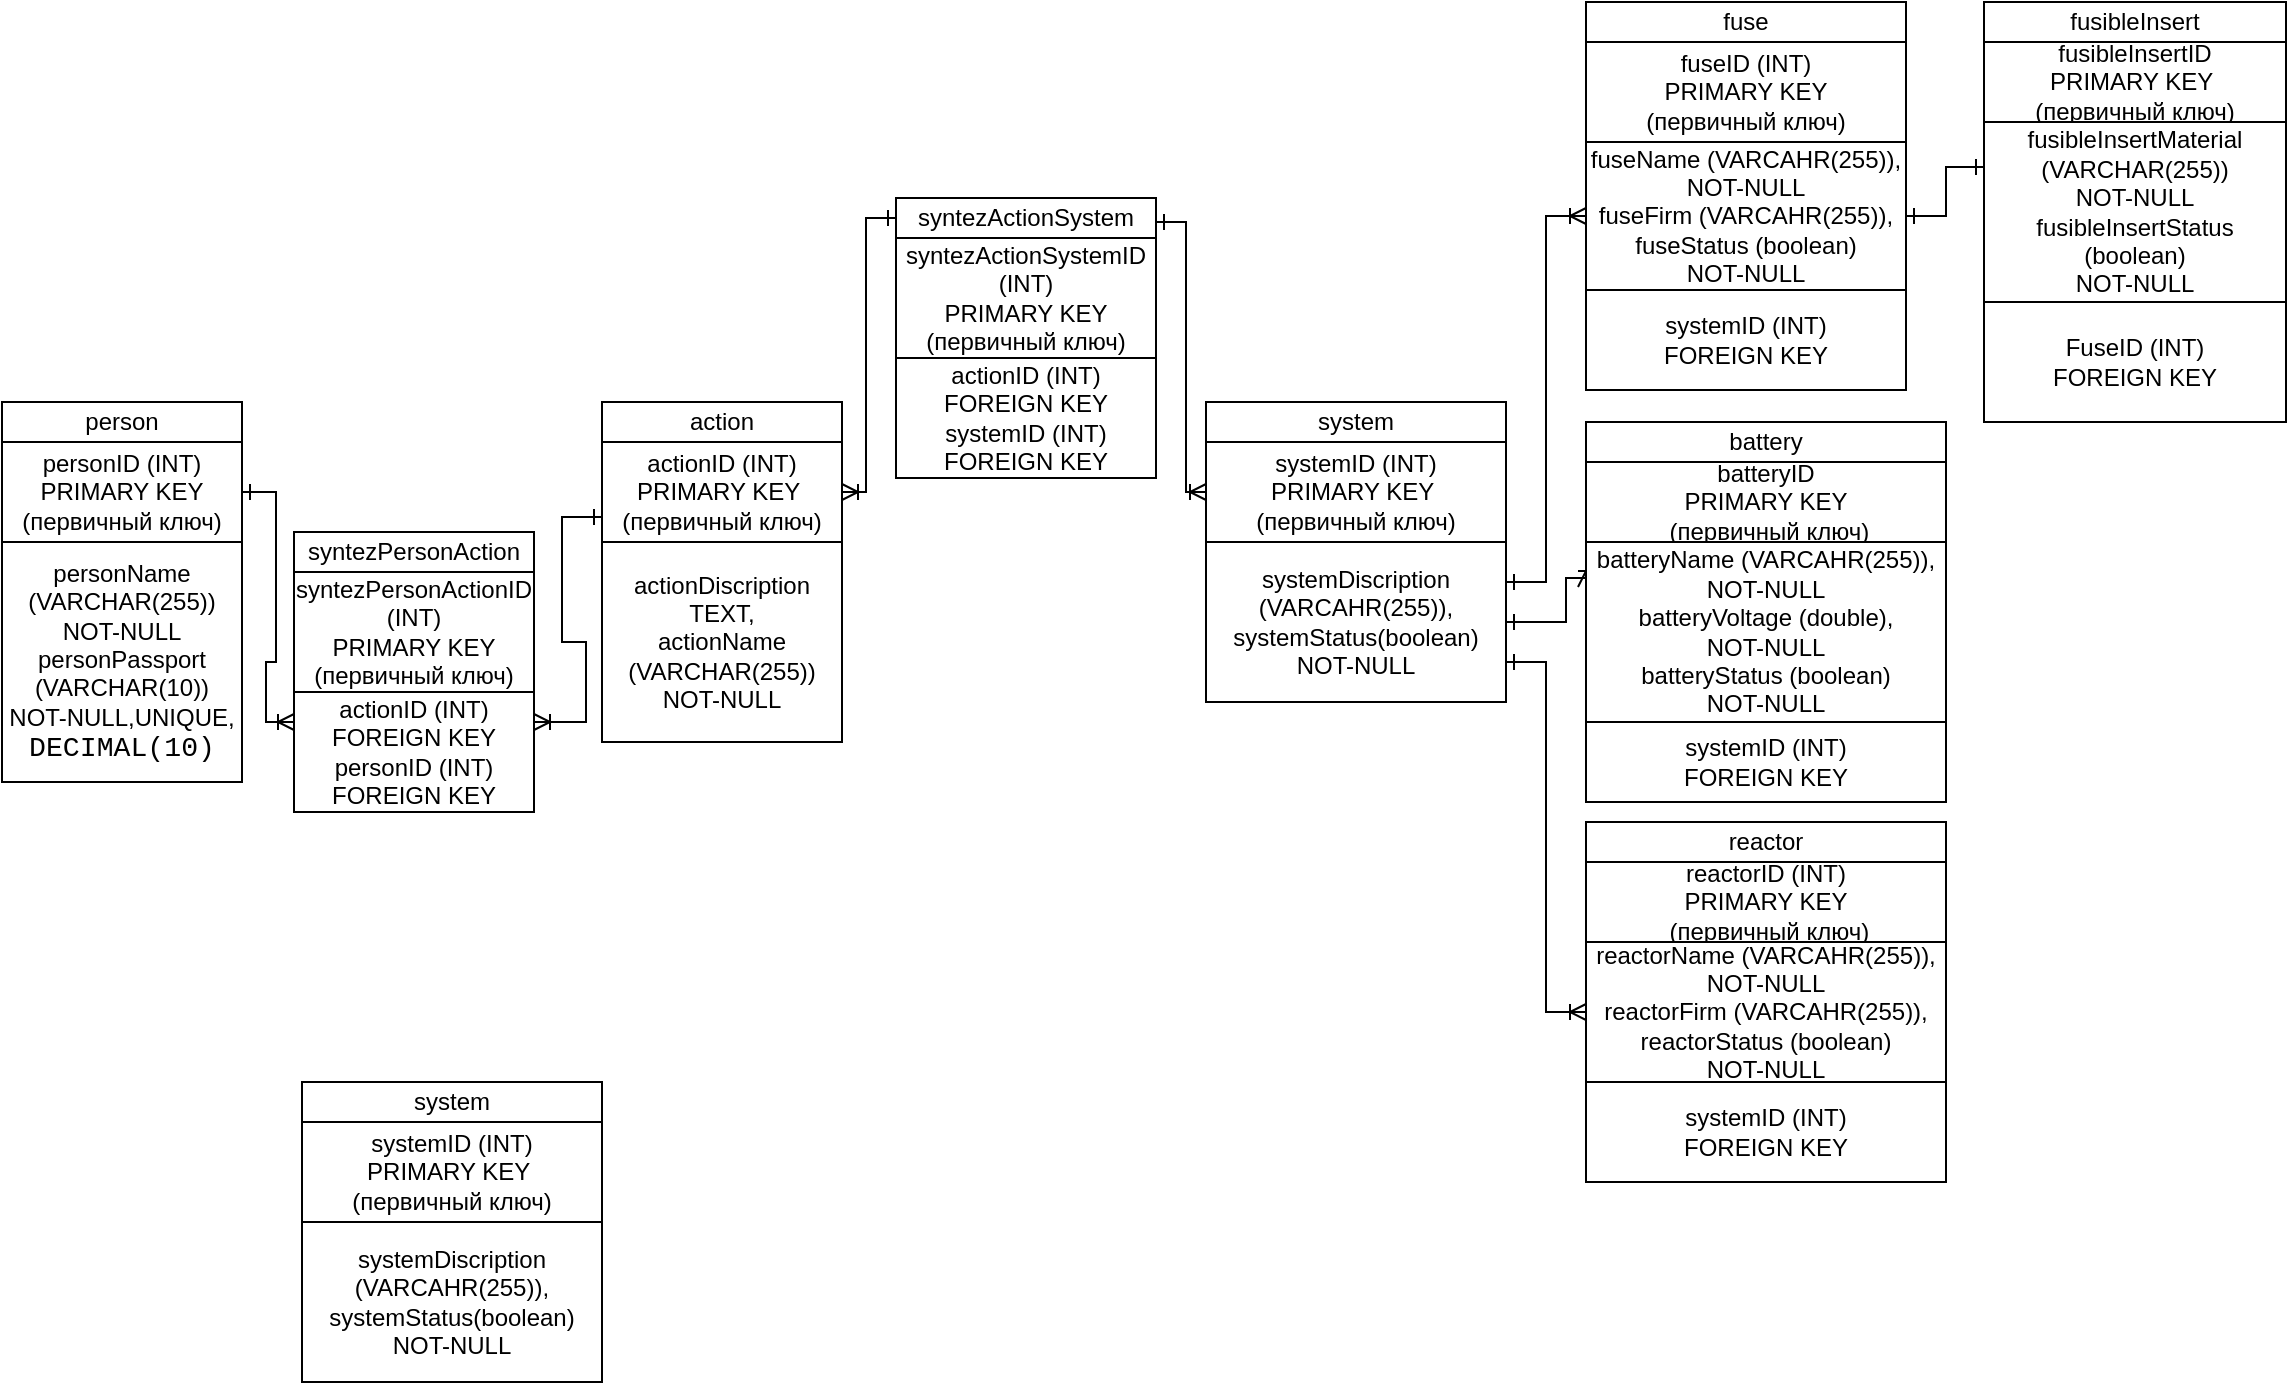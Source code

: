<mxfile version="24.3.1" type="device">
  <diagram name="Страница — 1" id="MFLNSZtbyCIxMrpYzTyM">
    <mxGraphModel dx="2442" dy="2017" grid="1" gridSize="10" guides="1" tooltips="1" connect="1" arrows="1" fold="1" page="1" pageScale="1" pageWidth="827" pageHeight="1169" math="0" shadow="0">
      <root>
        <mxCell id="0" />
        <mxCell id="1" parent="0" />
        <mxCell id="_KNcyfrqCAL9563m8uxO-3" value="systemID (INT)&lt;br&gt;PRIMARY KEY&amp;nbsp;&lt;br style=&quot;border-color: var(--border-color);&quot;&gt;(первичный ключ)" style="rounded=0;whiteSpace=wrap;html=1;" parent="1" vertex="1">
          <mxGeometry x="50" y="70" width="150" height="50" as="geometry" />
        </mxCell>
        <mxCell id="_KNcyfrqCAL9563m8uxO-4" value="system" style="rounded=0;whiteSpace=wrap;html=1;" parent="1" vertex="1">
          <mxGeometry x="50" y="50" width="150" height="20" as="geometry" />
        </mxCell>
        <mxCell id="_KNcyfrqCAL9563m8uxO-33" style="edgeStyle=orthogonalEdgeStyle;rounded=0;orthogonalLoop=1;jettySize=auto;html=1;exitX=1;exitY=0.25;exitDx=0;exitDy=0;entryX=0;entryY=0.5;entryDx=0;entryDy=0;endArrow=ERoneToMany;endFill=0;startArrow=ERone;startFill=0;" parent="1" source="_KNcyfrqCAL9563m8uxO-5" target="_KNcyfrqCAL9563m8uxO-14" edge="1">
          <mxGeometry relative="1" as="geometry" />
        </mxCell>
        <mxCell id="_KNcyfrqCAL9563m8uxO-35" style="edgeStyle=orthogonalEdgeStyle;rounded=0;orthogonalLoop=1;jettySize=auto;html=1;exitX=1;exitY=0.75;exitDx=0;exitDy=0;entryX=0;entryY=0.5;entryDx=0;entryDy=0;startArrow=ERone;startFill=0;endArrow=ERoneToMany;endFill=0;" parent="1" source="_KNcyfrqCAL9563m8uxO-5" target="_KNcyfrqCAL9563m8uxO-26" edge="1">
          <mxGeometry relative="1" as="geometry" />
        </mxCell>
        <mxCell id="_KNcyfrqCAL9563m8uxO-36" style="edgeStyle=orthogonalEdgeStyle;rounded=0;orthogonalLoop=1;jettySize=auto;html=1;exitX=1;exitY=0.5;exitDx=0;exitDy=0;entryX=0;entryY=0.25;entryDx=0;entryDy=0;startArrow=ERone;startFill=0;endArrow=ERoneToMany;endFill=0;" parent="1" source="_KNcyfrqCAL9563m8uxO-5" target="_KNcyfrqCAL9563m8uxO-27" edge="1">
          <mxGeometry relative="1" as="geometry">
            <Array as="points">
              <mxPoint x="230" y="160" />
              <mxPoint x="230" y="138" />
            </Array>
          </mxGeometry>
        </mxCell>
        <mxCell id="_KNcyfrqCAL9563m8uxO-5" value="systemDiscription&lt;div&gt;(VARCAHR(255)),&lt;br&gt;systemStatus(boolean)&lt;/div&gt;&lt;div&gt;NOT-NULL&lt;/div&gt;" style="rounded=0;whiteSpace=wrap;html=1;" parent="1" vertex="1">
          <mxGeometry x="50" y="120" width="150" height="80" as="geometry" />
        </mxCell>
        <mxCell id="_KNcyfrqCAL9563m8uxO-6" value="reactorID (INT)&lt;br&gt;PRIMARY KEY&lt;br style=&quot;border-color: var(--border-color);&quot;&gt;&amp;nbsp;(первичный ключ)" style="rounded=0;whiteSpace=wrap;html=1;" parent="1" vertex="1">
          <mxGeometry x="240" y="280" width="180" height="40" as="geometry" />
        </mxCell>
        <mxCell id="_KNcyfrqCAL9563m8uxO-7" value="reactor" style="rounded=0;whiteSpace=wrap;html=1;" parent="1" vertex="1">
          <mxGeometry x="240" y="260" width="180" height="20" as="geometry" />
        </mxCell>
        <mxCell id="_KNcyfrqCAL9563m8uxO-9" value="batteryID&lt;div&gt;PRIMARY KEY&lt;br style=&quot;border-color: var(--border-color);&quot;&gt;&amp;nbsp;(первичный ключ)&lt;/div&gt;" style="rounded=0;whiteSpace=wrap;html=1;" parent="1" vertex="1">
          <mxGeometry x="240" y="80" width="180" height="40" as="geometry" />
        </mxCell>
        <mxCell id="_KNcyfrqCAL9563m8uxO-10" value="battery" style="rounded=0;whiteSpace=wrap;html=1;" parent="1" vertex="1">
          <mxGeometry x="240" y="60" width="180" height="20" as="geometry" />
        </mxCell>
        <mxCell id="_KNcyfrqCAL9563m8uxO-12" value="fuseID (INT)&lt;br&gt;PRIMARY KEY&lt;br&gt;(первичный ключ)" style="rounded=0;whiteSpace=wrap;html=1;" parent="1" vertex="1">
          <mxGeometry x="240" y="-130" width="160" height="50" as="geometry" />
        </mxCell>
        <mxCell id="8OPLunu0Ac7EKk2ausz5-12" style="edgeStyle=orthogonalEdgeStyle;rounded=0;orthogonalLoop=1;jettySize=auto;html=1;exitX=1;exitY=0.5;exitDx=0;exitDy=0;" parent="1" source="_KNcyfrqCAL9563m8uxO-13" edge="1">
          <mxGeometry relative="1" as="geometry">
            <mxPoint x="380.474" y="-139.579" as="targetPoint" />
          </mxGeometry>
        </mxCell>
        <mxCell id="_KNcyfrqCAL9563m8uxO-13" value="fuse" style="rounded=0;whiteSpace=wrap;html=1;" parent="1" vertex="1">
          <mxGeometry x="240" y="-150" width="160" height="20" as="geometry" />
        </mxCell>
        <mxCell id="_KNcyfrqCAL9563m8uxO-37" style="edgeStyle=orthogonalEdgeStyle;rounded=0;orthogonalLoop=1;jettySize=auto;html=1;exitX=1;exitY=0.5;exitDx=0;exitDy=0;startArrow=ERone;startFill=0;endArrow=ERone;endFill=0;entryX=0;entryY=0.25;entryDx=0;entryDy=0;" parent="1" source="_KNcyfrqCAL9563m8uxO-14" target="_KNcyfrqCAL9563m8uxO-17" edge="1">
          <mxGeometry relative="1" as="geometry">
            <mxPoint x="379.44" y="-45.5" as="sourcePoint" />
            <mxPoint x="460" y="-50" as="targetPoint" />
          </mxGeometry>
        </mxCell>
        <mxCell id="_KNcyfrqCAL9563m8uxO-14" value="fuseName (VARCAHR(255)),&lt;div&gt;NOT-NULL&lt;br&gt;fuseFirm (VARCAHR(255)),&lt;br&gt;fuseStatus (boolean)&lt;div&gt;NOT-NULL&lt;/div&gt;&lt;/div&gt;" style="rounded=0;whiteSpace=wrap;html=1;" parent="1" vertex="1">
          <mxGeometry x="240" y="-80" width="160" height="74" as="geometry" />
        </mxCell>
        <mxCell id="_KNcyfrqCAL9563m8uxO-15" value="fusibleInsertID&lt;div&gt;PRIMARY KEY&amp;nbsp;&lt;br&gt;(первичный ключ)&lt;/div&gt;" style="rounded=0;whiteSpace=wrap;html=1;" parent="1" vertex="1">
          <mxGeometry x="439" y="-130" width="151" height="40" as="geometry" />
        </mxCell>
        <mxCell id="_KNcyfrqCAL9563m8uxO-16" value="fusibleInsert" style="rounded=0;whiteSpace=wrap;html=1;" parent="1" vertex="1">
          <mxGeometry x="439" y="-150" width="151" height="20" as="geometry" />
        </mxCell>
        <mxCell id="_KNcyfrqCAL9563m8uxO-17" value="fusibleInsertMaterial&lt;div&gt;(VARCHAR(255))&lt;/div&gt;&lt;div&gt;NOT-NULL&lt;/div&gt;&lt;div&gt;fusibleInsertStatus (boolean)&lt;br&gt;&lt;/div&gt;&lt;div&gt;NOT-NULL&lt;/div&gt;" style="rounded=0;whiteSpace=wrap;html=1;" parent="1" vertex="1">
          <mxGeometry x="439" y="-90" width="151" height="90" as="geometry" />
        </mxCell>
        <mxCell id="_KNcyfrqCAL9563m8uxO-48" style="edgeStyle=orthogonalEdgeStyle;rounded=0;orthogonalLoop=1;jettySize=auto;html=1;exitX=1;exitY=0.5;exitDx=0;exitDy=0;entryX=0;entryY=0.25;entryDx=0;entryDy=0;startArrow=ERone;startFill=0;endArrow=ERoneToMany;endFill=0;" parent="1" source="_KNcyfrqCAL9563m8uxO-18" target="_KNcyfrqCAL9563m8uxO-47" edge="1">
          <mxGeometry relative="1" as="geometry">
            <Array as="points">
              <mxPoint x="-415" y="95" />
              <mxPoint x="-415" y="180" />
              <mxPoint x="-420" y="180" />
              <mxPoint x="-420" y="210" />
            </Array>
          </mxGeometry>
        </mxCell>
        <mxCell id="8OPLunu0Ac7EKk2ausz5-1" style="edgeStyle=orthogonalEdgeStyle;rounded=0;orthogonalLoop=1;jettySize=auto;html=1;exitX=0.5;exitY=1;exitDx=0;exitDy=0;" parent="1" source="_KNcyfrqCAL9563m8uxO-18" target="_KNcyfrqCAL9563m8uxO-20" edge="1">
          <mxGeometry relative="1" as="geometry" />
        </mxCell>
        <mxCell id="_KNcyfrqCAL9563m8uxO-18" value="personID (INT)&lt;br&gt;PRIMARY KEY&lt;br style=&quot;border-color: var(--border-color);&quot;&gt;(первичный ключ)" style="rounded=0;whiteSpace=wrap;html=1;" parent="1" vertex="1">
          <mxGeometry x="-552" y="70" width="120" height="50" as="geometry" />
        </mxCell>
        <mxCell id="_KNcyfrqCAL9563m8uxO-19" value="person" style="rounded=0;whiteSpace=wrap;html=1;" parent="1" vertex="1">
          <mxGeometry x="-552" y="50" width="120" height="20" as="geometry" />
        </mxCell>
        <mxCell id="_KNcyfrqCAL9563m8uxO-20" value="personName (VARCHAR(255))&lt;div&gt;NOT-NULL&lt;br&gt;&lt;div&gt;personPassport&lt;/div&gt;&lt;/div&gt;&lt;div&gt;(VARCHAR(10))&lt;div&gt;NOT-NULL,UNIQUE,&lt;/div&gt;&lt;/div&gt;&lt;div&gt;&lt;span style=&quot;font-family: SFMono-Regular, Menlo, Monaco, Consolas, &amp;quot;Liberation Mono&amp;quot;, &amp;quot;Courier New&amp;quot;, monospace; font-size: 14.08px; text-align: start; background-color: rgb(255, 255, 255);&quot;&gt;DECIMAL(10)&lt;/span&gt;&lt;br&gt;&lt;/div&gt;" style="rounded=0;whiteSpace=wrap;html=1;" parent="1" vertex="1">
          <mxGeometry x="-552" y="120" width="120" height="120" as="geometry" />
        </mxCell>
        <mxCell id="_KNcyfrqCAL9563m8uxO-22" value="systemID (INT)&lt;div&gt;FOREIGN KEY&lt;br&gt;&lt;/div&gt;" style="rounded=0;whiteSpace=wrap;html=1;" parent="1" vertex="1">
          <mxGeometry x="240" y="-6" width="160" height="50" as="geometry" />
        </mxCell>
        <mxCell id="_KNcyfrqCAL9563m8uxO-23" value="FuseID (INT)&lt;div&gt;FOREIGN KEY&lt;/div&gt;" style="rounded=0;whiteSpace=wrap;html=1;" parent="1" vertex="1">
          <mxGeometry x="439" width="151" height="60" as="geometry" />
        </mxCell>
        <mxCell id="8OPLunu0Ac7EKk2ausz5-13" value="" style="edgeStyle=orthogonalEdgeStyle;rounded=0;orthogonalLoop=1;jettySize=auto;html=1;" parent="1" source="_KNcyfrqCAL9563m8uxO-24" target="_KNcyfrqCAL9563m8uxO-27" edge="1">
          <mxGeometry relative="1" as="geometry" />
        </mxCell>
        <mxCell id="_KNcyfrqCAL9563m8uxO-24" value="systemID (INT)&lt;br&gt;FOREIGN KEY" style="rounded=0;whiteSpace=wrap;html=1;" parent="1" vertex="1">
          <mxGeometry x="240" y="210" width="180" height="40" as="geometry" />
        </mxCell>
        <mxCell id="_KNcyfrqCAL9563m8uxO-25" value="systemID (INT)&lt;br&gt;FOREIGN KEY" style="rounded=0;whiteSpace=wrap;html=1;" parent="1" vertex="1">
          <mxGeometry x="240" y="390" width="180" height="50" as="geometry" />
        </mxCell>
        <mxCell id="_KNcyfrqCAL9563m8uxO-26" value="reactorName (VARCAHR(255)),&lt;div&gt;NOT-NULL&lt;br&gt;reactorFirm (VARCAHR(255)),&lt;br&gt;reactorStatus (boolean)&lt;div&gt;NOT-NULL&lt;/div&gt;&lt;/div&gt;" style="rounded=0;whiteSpace=wrap;html=1;" parent="1" vertex="1">
          <mxGeometry x="240" y="320" width="180" height="70" as="geometry" />
        </mxCell>
        <mxCell id="_KNcyfrqCAL9563m8uxO-27" value="batteryName (VARCAHR(255)),&lt;div&gt;NOT-NULL&lt;br&gt;batteryVoltage (double),&lt;/div&gt;&lt;div&gt;NOT-NULL&lt;br&gt;batteryStatus (boolean)&lt;div&gt;NOT-NULL&lt;/div&gt;&lt;/div&gt;" style="rounded=0;whiteSpace=wrap;html=1;" parent="1" vertex="1">
          <mxGeometry x="240" y="120" width="180" height="90" as="geometry" />
        </mxCell>
        <mxCell id="_KNcyfrqCAL9563m8uxO-39" value="action" style="rounded=0;whiteSpace=wrap;html=1;" parent="1" vertex="1">
          <mxGeometry x="-252" y="50" width="120" height="20" as="geometry" />
        </mxCell>
        <mxCell id="_KNcyfrqCAL9563m8uxO-49" style="edgeStyle=orthogonalEdgeStyle;rounded=0;orthogonalLoop=1;jettySize=auto;html=1;exitX=0;exitY=0.75;exitDx=0;exitDy=0;entryX=1;entryY=0.25;entryDx=0;entryDy=0;startArrow=ERone;startFill=0;endArrow=ERoneToMany;endFill=0;" parent="1" source="_KNcyfrqCAL9563m8uxO-40" target="_KNcyfrqCAL9563m8uxO-47" edge="1">
          <mxGeometry relative="1" as="geometry">
            <Array as="points">
              <mxPoint x="-272" y="108" />
              <mxPoint x="-272" y="170" />
              <mxPoint x="-260" y="170" />
              <mxPoint x="-260" y="210" />
            </Array>
          </mxGeometry>
        </mxCell>
        <mxCell id="8OPLunu0Ac7EKk2ausz5-4" style="edgeStyle=orthogonalEdgeStyle;rounded=0;orthogonalLoop=1;jettySize=auto;html=1;startArrow=ERoneToMany;startFill=0;endArrow=ERone;endFill=0;entryX=0;entryY=0.5;entryDx=0;entryDy=0;" parent="1" source="_KNcyfrqCAL9563m8uxO-40" target="8OPLunu0Ac7EKk2ausz5-5" edge="1">
          <mxGeometry relative="1" as="geometry">
            <mxPoint x="-110" y="-50" as="targetPoint" />
            <Array as="points">
              <mxPoint x="-120" y="95" />
              <mxPoint x="-120" y="-42" />
            </Array>
          </mxGeometry>
        </mxCell>
        <mxCell id="_KNcyfrqCAL9563m8uxO-40" value="actionID (INT)&lt;br&gt;PRIMARY KEY&amp;nbsp;&lt;br style=&quot;border-color: var(--border-color);&quot;&gt;(первичный ключ)" style="rounded=0;whiteSpace=wrap;html=1;" parent="1" vertex="1">
          <mxGeometry x="-252" y="70" width="120" height="50" as="geometry" />
        </mxCell>
        <mxCell id="_KNcyfrqCAL9563m8uxO-41" value="actionDiscription&lt;div&gt;TEXT,&lt;/div&gt;&lt;div&gt;&lt;div&gt;actionName&lt;br&gt;(VARCHAR(255))&lt;/div&gt;&lt;/div&gt;&lt;div&gt;NOT-NULL&lt;/div&gt;" style="rounded=0;whiteSpace=wrap;html=1;" parent="1" vertex="1">
          <mxGeometry x="-252" y="120" width="120" height="100" as="geometry" />
        </mxCell>
        <mxCell id="_KNcyfrqCAL9563m8uxO-45" value="syntezPersonAction" style="rounded=0;whiteSpace=wrap;html=1;" parent="1" vertex="1">
          <mxGeometry x="-406" y="115" width="120" height="20" as="geometry" />
        </mxCell>
        <mxCell id="_KNcyfrqCAL9563m8uxO-46" value="syntezPersonActionID (INT)&lt;br&gt;PRIMARY KEY&lt;br style=&quot;border-color: var(--border-color);&quot;&gt;(первичный ключ)" style="rounded=0;whiteSpace=wrap;html=1;" parent="1" vertex="1">
          <mxGeometry x="-406" y="135" width="120" height="60" as="geometry" />
        </mxCell>
        <mxCell id="_KNcyfrqCAL9563m8uxO-47" value="actionID (INT)&lt;div&gt;FOREIGN KEY&lt;br&gt;personID (INT)&lt;/div&gt;&lt;div&gt;FOREIGN KEY&lt;br&gt;&lt;/div&gt;" style="rounded=0;whiteSpace=wrap;html=1;" parent="1" vertex="1">
          <mxGeometry x="-406" y="195" width="120" height="60" as="geometry" />
        </mxCell>
        <mxCell id="8OPLunu0Ac7EKk2ausz5-2" style="edgeStyle=orthogonalEdgeStyle;rounded=0;orthogonalLoop=1;jettySize=auto;html=1;exitX=0.5;exitY=1;exitDx=0;exitDy=0;" parent="1" source="_KNcyfrqCAL9563m8uxO-20" target="_KNcyfrqCAL9563m8uxO-20" edge="1">
          <mxGeometry relative="1" as="geometry" />
        </mxCell>
        <mxCell id="8OPLunu0Ac7EKk2ausz5-5" value="syntezActionSystem" style="rounded=0;whiteSpace=wrap;html=1;" parent="1" vertex="1">
          <mxGeometry x="-105" y="-52" width="130" height="20" as="geometry" />
        </mxCell>
        <mxCell id="8OPLunu0Ac7EKk2ausz5-6" value="syntezActionSystemID (INT)&lt;br&gt;PRIMARY KEY&lt;br style=&quot;border-color: var(--border-color);&quot;&gt;(первичный ключ)" style="rounded=0;whiteSpace=wrap;html=1;" parent="1" vertex="1">
          <mxGeometry x="-105" y="-32" width="130" height="60" as="geometry" />
        </mxCell>
        <mxCell id="8OPLunu0Ac7EKk2ausz5-7" value="actionID (INT)&lt;div&gt;FOREIGN KEY&lt;br&gt;systemID (INT)&lt;/div&gt;&lt;div&gt;FOREIGN KEY&lt;br&gt;&lt;/div&gt;" style="rounded=0;whiteSpace=wrap;html=1;" parent="1" vertex="1">
          <mxGeometry x="-105" y="28" width="130" height="60" as="geometry" />
        </mxCell>
        <mxCell id="8OPLunu0Ac7EKk2ausz5-8" style="edgeStyle=orthogonalEdgeStyle;rounded=0;orthogonalLoop=1;jettySize=auto;html=1;startArrow=ERoneToMany;startFill=0;endArrow=ERone;endFill=0;" parent="1" edge="1">
          <mxGeometry relative="1" as="geometry">
            <mxPoint x="50" y="95" as="sourcePoint" />
            <mxPoint x="25" y="-40" as="targetPoint" />
            <Array as="points">
              <mxPoint x="40" y="95" />
              <mxPoint x="40" y="-40" />
            </Array>
          </mxGeometry>
        </mxCell>
        <mxCell id="NwX8s9Yl9hd4IX0-OBma-1" value="systemID (INT)&lt;br&gt;PRIMARY KEY&amp;nbsp;&lt;br style=&quot;border-color: var(--border-color);&quot;&gt;(первичный ключ)" style="rounded=0;whiteSpace=wrap;html=1;" vertex="1" parent="1">
          <mxGeometry x="-402" y="410" width="150" height="50" as="geometry" />
        </mxCell>
        <mxCell id="NwX8s9Yl9hd4IX0-OBma-2" value="system" style="rounded=0;whiteSpace=wrap;html=1;" vertex="1" parent="1">
          <mxGeometry x="-402" y="390" width="150" height="20" as="geometry" />
        </mxCell>
        <mxCell id="NwX8s9Yl9hd4IX0-OBma-3" value="systemDiscription&lt;div&gt;(VARCAHR(255)),&lt;br&gt;systemStatus(boolean)&lt;/div&gt;&lt;div&gt;NOT-NULL&lt;/div&gt;" style="rounded=0;whiteSpace=wrap;html=1;" vertex="1" parent="1">
          <mxGeometry x="-402" y="460" width="150" height="80" as="geometry" />
        </mxCell>
      </root>
    </mxGraphModel>
  </diagram>
</mxfile>
